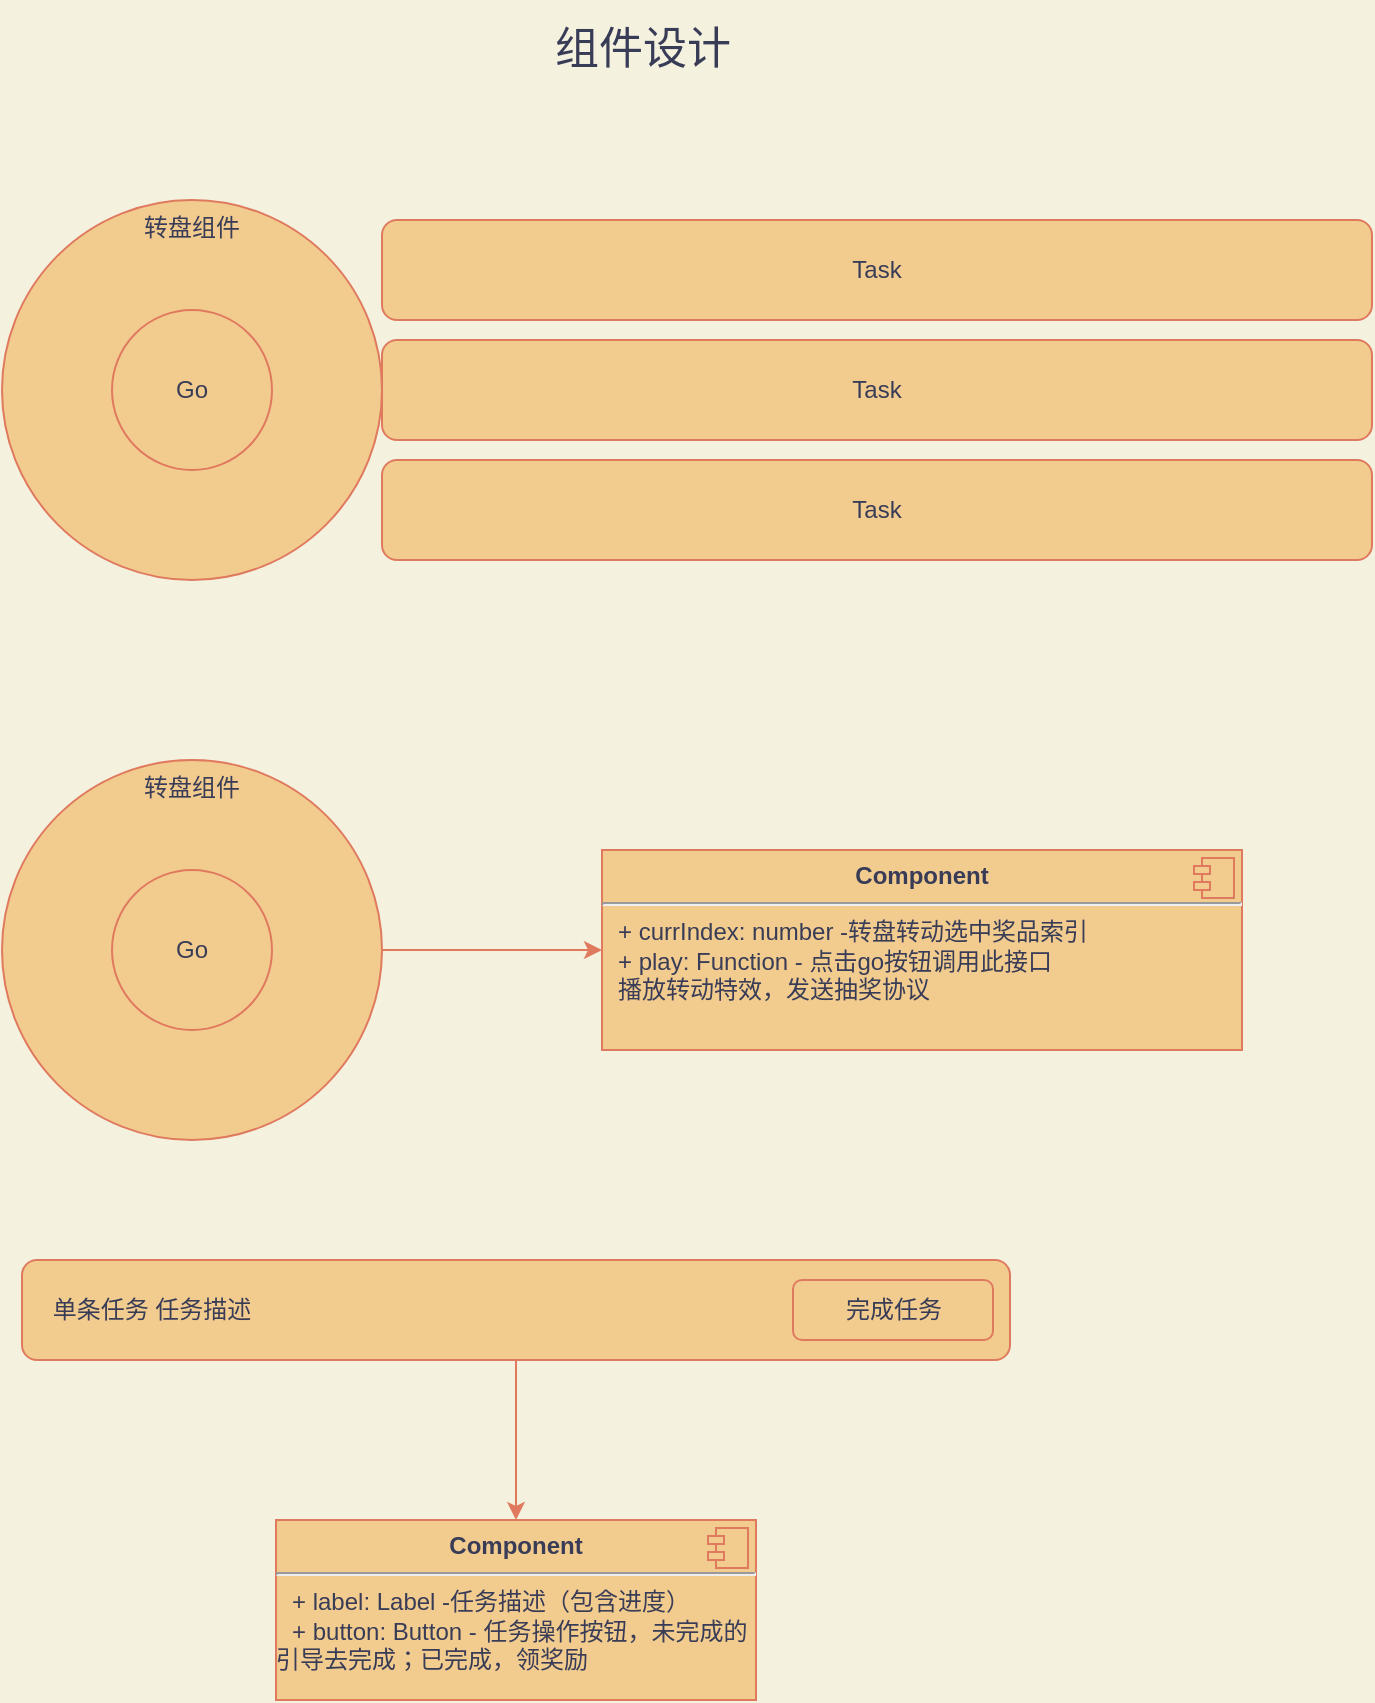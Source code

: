 <mxfile version="14.0.1" type="github">
  <diagram id="bkOlppkCCIjFSkC0sNST" name="Page-1">
    <mxGraphModel dx="2066" dy="1131" grid="1" gridSize="10" guides="1" tooltips="1" connect="1" arrows="1" fold="1" page="1" pageScale="1" pageWidth="1000" pageHeight="1000" background="#F4F1DE" math="0" shadow="0">
      <root>
        <mxCell id="0" />
        <mxCell id="1" parent="0" />
        <mxCell id="c-7By-dH-5K8BIe0LqNY-1" value="&lt;span&gt;转盘组件&lt;/span&gt;" style="ellipse;whiteSpace=wrap;html=1;aspect=fixed;align=center;verticalAlign=top;fillColor=#F2CC8F;strokeColor=#E07A5F;fontColor=#393C56;" parent="1" vertex="1">
          <mxGeometry x="180" y="380" width="190" height="190" as="geometry" />
        </mxCell>
        <mxCell id="c-7By-dH-5K8BIe0LqNY-2" value="&lt;p style=&quot;margin: 0px ; margin-top: 6px ; text-align: center&quot;&gt;&lt;b&gt;Component&lt;/b&gt;&lt;/p&gt;&lt;hr&gt;&lt;p style=&quot;margin: 0px ; margin-left: 8px&quot;&gt;+&lt;span&gt;&amp;nbsp;currIndex: number -转盘转动选中奖品索引&lt;/span&gt;&lt;/p&gt;&lt;p style=&quot;margin: 0px ; margin-left: 8px&quot;&gt;&lt;span&gt;+ play: Function - 点击go按钮调用此接口&lt;/span&gt;&lt;/p&gt;&lt;p style=&quot;margin: 0px ; margin-left: 8px&quot;&gt;&lt;span&gt;播放转动特效，发送抽奖协议&lt;/span&gt;&lt;/p&gt;&lt;p&gt;&lt;/p&gt;" style="align=left;overflow=fill;html=1;dropTarget=0;fillColor=#F2CC8F;strokeColor=#E07A5F;fontColor=#393C56;" parent="1" vertex="1">
          <mxGeometry x="480" y="425" width="320" height="100" as="geometry" />
        </mxCell>
        <mxCell id="c-7By-dH-5K8BIe0LqNY-3" value="" style="shape=component;jettyWidth=8;jettyHeight=4;fillColor=#F2CC8F;strokeColor=#E07A5F;fontColor=#393C56;" parent="c-7By-dH-5K8BIe0LqNY-2" vertex="1">
          <mxGeometry x="1" width="20" height="20" relative="1" as="geometry">
            <mxPoint x="-24" y="4" as="offset" />
          </mxGeometry>
        </mxCell>
        <mxCell id="c-7By-dH-5K8BIe0LqNY-4" value="" style="endArrow=classic;html=1;exitX=1;exitY=0.5;exitDx=0;exitDy=0;entryX=0;entryY=0.5;entryDx=0;entryDy=0;labelBackgroundColor=#F4F1DE;strokeColor=#E07A5F;fontColor=#393C56;" parent="1" source="c-7By-dH-5K8BIe0LqNY-1" target="c-7By-dH-5K8BIe0LqNY-2" edge="1">
          <mxGeometry width="50" height="50" relative="1" as="geometry">
            <mxPoint x="410" y="510" as="sourcePoint" />
            <mxPoint x="460" y="460" as="targetPoint" />
          </mxGeometry>
        </mxCell>
        <mxCell id="c-7By-dH-5K8BIe0LqNY-5" value="Go" style="ellipse;whiteSpace=wrap;html=1;aspect=fixed;fillColor=#F2CC8F;strokeColor=#E07A5F;fontColor=#393C56;" parent="1" vertex="1">
          <mxGeometry x="235" y="435" width="80" height="80" as="geometry" />
        </mxCell>
        <mxCell id="c-7By-dH-5K8BIe0LqNY-7" value="&lt;span&gt;转盘组件&lt;/span&gt;" style="ellipse;whiteSpace=wrap;html=1;aspect=fixed;align=center;verticalAlign=top;fillColor=#F2CC8F;strokeColor=#E07A5F;fontColor=#393C56;" parent="1" vertex="1">
          <mxGeometry x="180" y="100" width="190" height="190" as="geometry" />
        </mxCell>
        <mxCell id="c-7By-dH-5K8BIe0LqNY-10" value="Go" style="ellipse;whiteSpace=wrap;html=1;aspect=fixed;fillColor=#F2CC8F;strokeColor=#E07A5F;fontColor=#393C56;" parent="1" vertex="1">
          <mxGeometry x="235" y="155" width="80" height="80" as="geometry" />
        </mxCell>
        <mxCell id="c-7By-dH-5K8BIe0LqNY-11" value="Task" style="shape=ext;rounded=1;html=1;whiteSpace=wrap;fillColor=#F2CC8F;strokeColor=#E07A5F;fontColor=#393C56;" parent="1" vertex="1">
          <mxGeometry x="370" y="110" width="495" height="50" as="geometry" />
        </mxCell>
        <mxCell id="c-7By-dH-5K8BIe0LqNY-14" value="Task" style="shape=ext;rounded=1;html=1;whiteSpace=wrap;fillColor=#F2CC8F;strokeColor=#E07A5F;fontColor=#393C56;" parent="1" vertex="1">
          <mxGeometry x="370" y="230" width="495" height="50" as="geometry" />
        </mxCell>
        <mxCell id="c-7By-dH-5K8BIe0LqNY-15" value="Task" style="shape=ext;rounded=1;html=1;whiteSpace=wrap;fillColor=#F2CC8F;strokeColor=#E07A5F;fontColor=#393C56;" parent="1" vertex="1">
          <mxGeometry x="370" y="170" width="495" height="50" as="geometry" />
        </mxCell>
        <mxCell id="c-7By-dH-5K8BIe0LqNY-26" style="edgeStyle=orthogonalEdgeStyle;rounded=0;orthogonalLoop=1;jettySize=auto;html=1;entryX=0.5;entryY=0;entryDx=0;entryDy=0;fontSize=22;labelBackgroundColor=#F4F1DE;strokeColor=#E07A5F;fontColor=#393C56;" parent="1" source="c-7By-dH-5K8BIe0LqNY-16" target="c-7By-dH-5K8BIe0LqNY-24" edge="1">
          <mxGeometry relative="1" as="geometry" />
        </mxCell>
        <mxCell id="c-7By-dH-5K8BIe0LqNY-16" value="&amp;nbsp; &amp;nbsp; 单条任务 任务描述" style="shape=ext;rounded=1;html=1;whiteSpace=wrap;align=left;fillColor=#F2CC8F;strokeColor=#E07A5F;fontColor=#393C56;" parent="1" vertex="1">
          <mxGeometry x="190" y="630" width="494" height="50" as="geometry" />
        </mxCell>
        <mxCell id="c-7By-dH-5K8BIe0LqNY-19" value="完成任务" style="rounded=1;whiteSpace=wrap;html=1;align=center;fillColor=#F2CC8F;strokeColor=#E07A5F;fontColor=#393C56;" parent="1" vertex="1">
          <mxGeometry x="575.5" y="640" width="100" height="30" as="geometry" />
        </mxCell>
        <mxCell id="c-7By-dH-5K8BIe0LqNY-21" value="组件设计" style="text;html=1;strokeColor=none;fillColor=none;align=center;verticalAlign=middle;whiteSpace=wrap;rounded=0;fontSize=22;fontColor=#393C56;" parent="1" vertex="1">
          <mxGeometry x="425" width="150.5" height="50" as="geometry" />
        </mxCell>
        <mxCell id="c-7By-dH-5K8BIe0LqNY-24" value="&lt;p style=&quot;margin: 6px 0px 0px ; text-align: center ; font-size: 12px&quot;&gt;&lt;b style=&quot;font-size: 12px&quot;&gt;Component&lt;/b&gt;&lt;/p&gt;&lt;hr style=&quot;font-size: 12px&quot;&gt;&lt;p style=&quot;margin: 0px 0px 0px 8px ; font-size: 12px&quot;&gt;+ label: Label -任务描述（包含进度）&lt;br style=&quot;font-size: 12px&quot;&gt;+ button: Button - 任务操作按钮，未完成的&lt;/p&gt;引导&lt;span&gt;去完成；已完成，领奖励&lt;/span&gt;" style="align=left;overflow=fill;html=1;dropTarget=0;fontSize=12;fillColor=#F2CC8F;strokeColor=#E07A5F;fontColor=#393C56;" parent="1" vertex="1">
          <mxGeometry x="317" y="760" width="240" height="90" as="geometry" />
        </mxCell>
        <mxCell id="c-7By-dH-5K8BIe0LqNY-25" value="" style="shape=component;jettyWidth=8;jettyHeight=4;fillColor=#F2CC8F;strokeColor=#E07A5F;fontColor=#393C56;" parent="c-7By-dH-5K8BIe0LqNY-24" vertex="1">
          <mxGeometry x="1" width="20" height="20" relative="1" as="geometry">
            <mxPoint x="-24" y="4" as="offset" />
          </mxGeometry>
        </mxCell>
      </root>
    </mxGraphModel>
  </diagram>
</mxfile>
